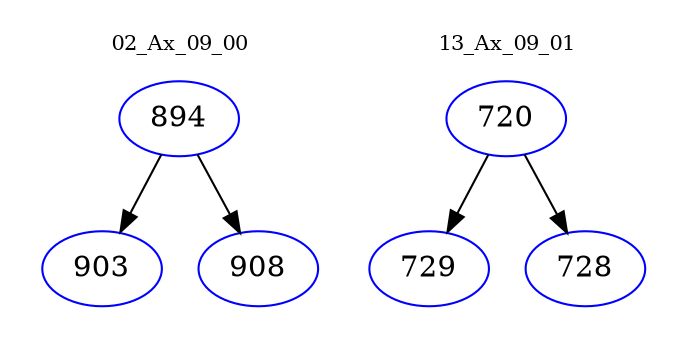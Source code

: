 digraph{
subgraph cluster_0 {
color = white
label = "02_Ax_09_00";
fontsize=10;
T0_894 [label="894", color="blue"]
T0_894 -> T0_903 [color="black"]
T0_903 [label="903", color="blue"]
T0_894 -> T0_908 [color="black"]
T0_908 [label="908", color="blue"]
}
subgraph cluster_1 {
color = white
label = "13_Ax_09_01";
fontsize=10;
T1_720 [label="720", color="blue"]
T1_720 -> T1_729 [color="black"]
T1_729 [label="729", color="blue"]
T1_720 -> T1_728 [color="black"]
T1_728 [label="728", color="blue"]
}
}
